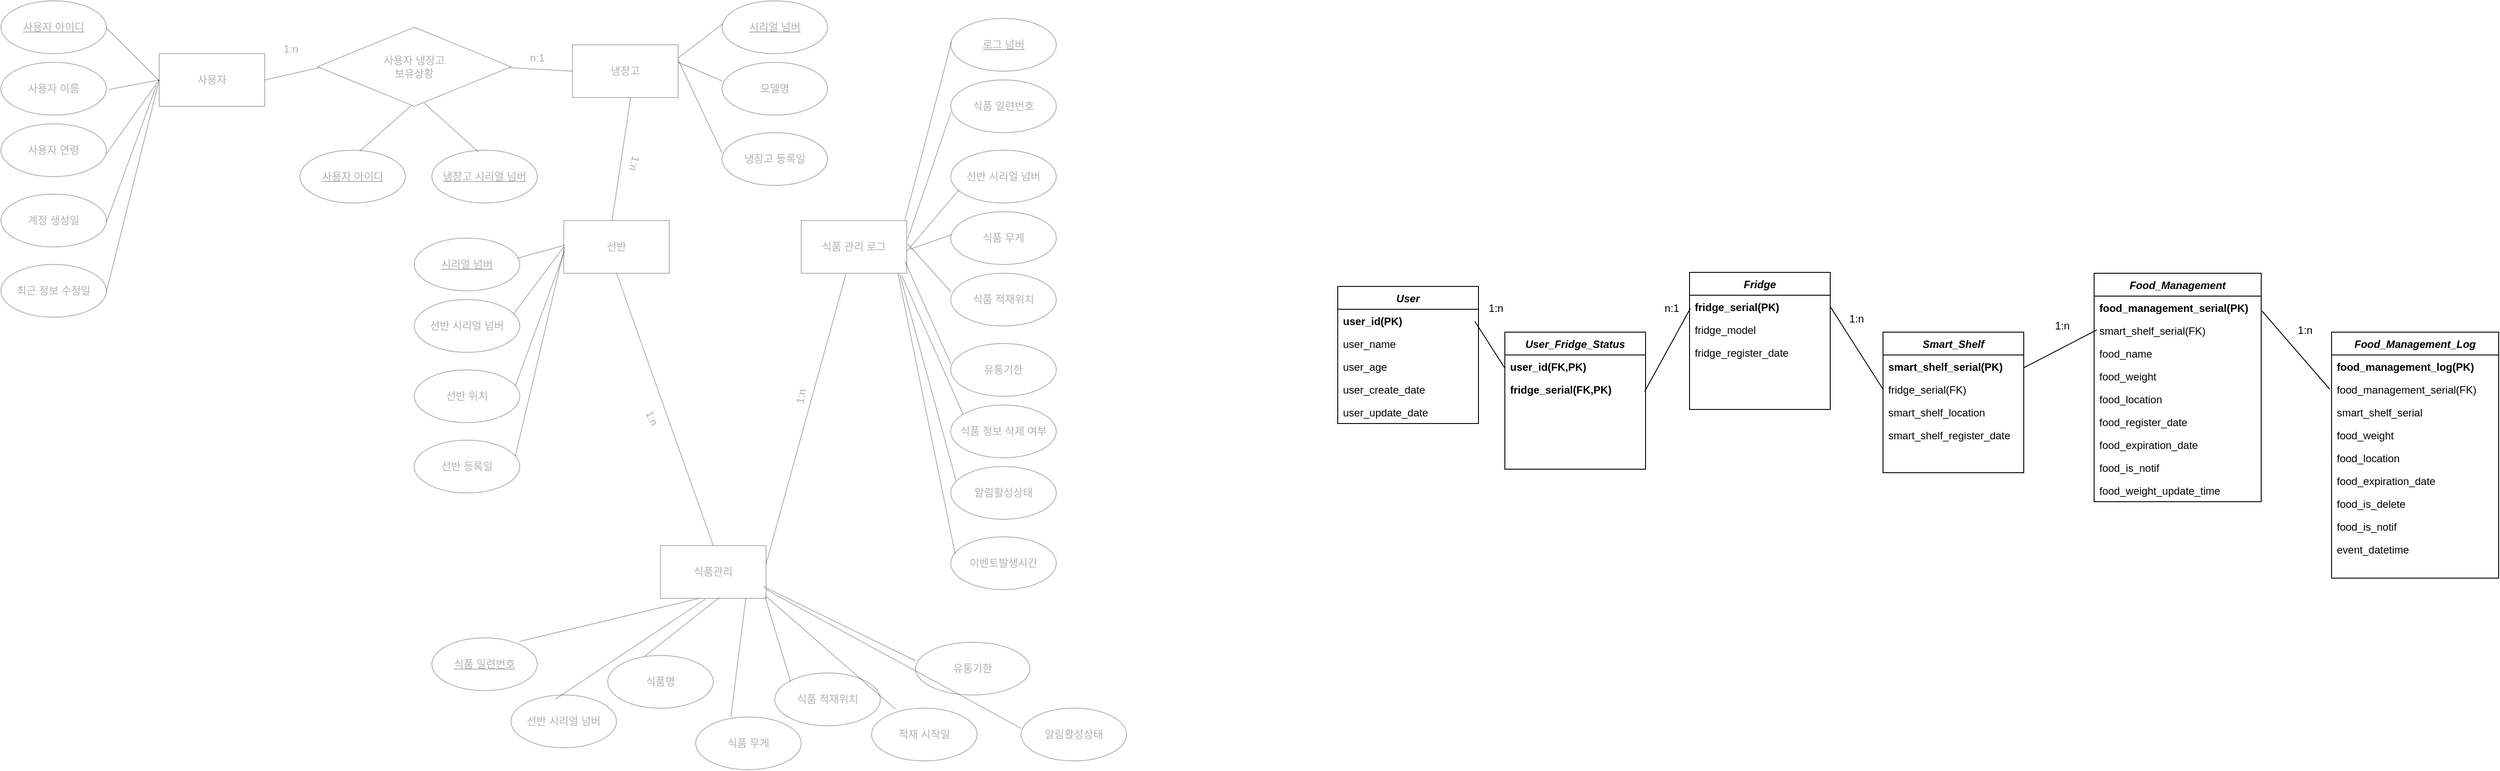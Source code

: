 <mxfile version="24.8.6">
  <diagram id="C5RBs43oDa-KdzZeNtuy" name="Page-1">
    <mxGraphModel dx="2736" dy="1013" grid="1" gridSize="10" guides="1" tooltips="1" connect="0" arrows="1" fold="1" page="1" pageScale="1" pageWidth="827" pageHeight="1169" math="0" shadow="0">
      <root>
        <mxCell id="WIyWlLk6GJQsqaUBKTNV-0" />
        <mxCell id="WIyWlLk6GJQsqaUBKTNV-1" parent="WIyWlLk6GJQsqaUBKTNV-0" />
        <mxCell id="zkfFHV4jXpPFQw0GAbJ--0" value="User" style="swimlane;fontStyle=3;align=center;verticalAlign=top;childLayout=stackLayout;horizontal=1;startSize=26;horizontalStack=0;resizeParent=1;resizeLast=0;collapsible=1;marginBottom=0;rounded=0;shadow=0;strokeWidth=1;" parent="WIyWlLk6GJQsqaUBKTNV-1" vertex="1">
          <mxGeometry x="800" y="335" width="160" height="156" as="geometry">
            <mxRectangle x="230" y="140" width="160" height="26" as="alternateBounds" />
          </mxGeometry>
        </mxCell>
        <mxCell id="zkfFHV4jXpPFQw0GAbJ--1" value="user_id(PK)" style="text;align=left;verticalAlign=top;spacingLeft=4;spacingRight=4;overflow=hidden;rotatable=0;points=[[0,0.5],[1,0.5]];portConstraint=eastwest;fontStyle=1" parent="zkfFHV4jXpPFQw0GAbJ--0" vertex="1">
          <mxGeometry y="26" width="160" height="26" as="geometry" />
        </mxCell>
        <mxCell id="zkfFHV4jXpPFQw0GAbJ--2" value="user_name" style="text;align=left;verticalAlign=top;spacingLeft=4;spacingRight=4;overflow=hidden;rotatable=0;points=[[0,0.5],[1,0.5]];portConstraint=eastwest;rounded=0;shadow=0;html=0;" parent="zkfFHV4jXpPFQw0GAbJ--0" vertex="1">
          <mxGeometry y="52" width="160" height="26" as="geometry" />
        </mxCell>
        <mxCell id="21kfLAnAe_7e0L7t2O5K-58" value="user_age" style="text;align=left;verticalAlign=top;spacingLeft=4;spacingRight=4;overflow=hidden;rotatable=0;points=[[0,0.5],[1,0.5]];portConstraint=eastwest;rounded=0;shadow=0;html=0;" parent="zkfFHV4jXpPFQw0GAbJ--0" vertex="1">
          <mxGeometry y="78" width="160" height="26" as="geometry" />
        </mxCell>
        <mxCell id="zkfFHV4jXpPFQw0GAbJ--3" value="user_create_date" style="text;align=left;verticalAlign=top;spacingLeft=4;spacingRight=4;overflow=hidden;rotatable=0;points=[[0,0.5],[1,0.5]];portConstraint=eastwest;rounded=0;shadow=0;html=0;" parent="zkfFHV4jXpPFQw0GAbJ--0" vertex="1">
          <mxGeometry y="104" width="160" height="26" as="geometry" />
        </mxCell>
        <mxCell id="zkfFHV4jXpPFQw0GAbJ--5" value="user_update_date" style="text;align=left;verticalAlign=top;spacingLeft=4;spacingRight=4;overflow=hidden;rotatable=0;points=[[0,0.5],[1,0.5]];portConstraint=eastwest;" parent="zkfFHV4jXpPFQw0GAbJ--0" vertex="1">
          <mxGeometry y="130" width="160" height="26" as="geometry" />
        </mxCell>
        <mxCell id="21kfLAnAe_7e0L7t2O5K-0" value="Fridge" style="swimlane;fontStyle=3;align=center;verticalAlign=top;childLayout=stackLayout;horizontal=1;startSize=26;horizontalStack=0;resizeParent=1;resizeLast=0;collapsible=1;marginBottom=0;rounded=0;shadow=0;strokeWidth=1;" parent="WIyWlLk6GJQsqaUBKTNV-1" vertex="1">
          <mxGeometry x="1200" y="319" width="160" height="156" as="geometry">
            <mxRectangle x="230" y="140" width="160" height="26" as="alternateBounds" />
          </mxGeometry>
        </mxCell>
        <mxCell id="21kfLAnAe_7e0L7t2O5K-1" value="fridge_serial(PK)" style="text;align=left;verticalAlign=top;spacingLeft=4;spacingRight=4;overflow=hidden;rotatable=0;points=[[0,0.5],[1,0.5]];portConstraint=eastwest;fontStyle=1" parent="21kfLAnAe_7e0L7t2O5K-0" vertex="1">
          <mxGeometry y="26" width="160" height="26" as="geometry" />
        </mxCell>
        <mxCell id="21kfLAnAe_7e0L7t2O5K-2" value="fridge_model" style="text;align=left;verticalAlign=top;spacingLeft=4;spacingRight=4;overflow=hidden;rotatable=0;points=[[0,0.5],[1,0.5]];portConstraint=eastwest;rounded=0;shadow=0;html=0;" parent="21kfLAnAe_7e0L7t2O5K-0" vertex="1">
          <mxGeometry y="52" width="160" height="26" as="geometry" />
        </mxCell>
        <mxCell id="21kfLAnAe_7e0L7t2O5K-3" value="fridge_register_date" style="text;align=left;verticalAlign=top;spacingLeft=4;spacingRight=4;overflow=hidden;rotatable=0;points=[[0,0.5],[1,0.5]];portConstraint=eastwest;rounded=0;shadow=0;html=0;" parent="21kfLAnAe_7e0L7t2O5K-0" vertex="1">
          <mxGeometry y="78" width="160" height="26" as="geometry" />
        </mxCell>
        <mxCell id="21kfLAnAe_7e0L7t2O5K-6" value="" style="endArrow=none;html=1;rounded=0;exitX=1;exitY=0.5;exitDx=0;exitDy=0;entryX=0;entryY=0.5;entryDx=0;entryDy=0;strokeColor=none;startArrow=ERmany;startFill=0;" parent="WIyWlLk6GJQsqaUBKTNV-1" source="zkfFHV4jXpPFQw0GAbJ--1" edge="1">
          <mxGeometry width="50" height="50" relative="1" as="geometry">
            <mxPoint x="930" y="625" as="sourcePoint" />
            <mxPoint x="1184" y="426" as="targetPoint" />
            <Array as="points">
              <mxPoint x="1130" y="465" />
              <mxPoint x="1130" y="445" />
            </Array>
          </mxGeometry>
        </mxCell>
        <mxCell id="21kfLAnAe_7e0L7t2O5K-7" value="Smart_Shelf" style="swimlane;fontStyle=3;align=center;verticalAlign=top;childLayout=stackLayout;horizontal=1;startSize=26;horizontalStack=0;resizeParent=1;resizeLast=0;collapsible=1;marginBottom=0;rounded=0;shadow=0;strokeWidth=1;" parent="WIyWlLk6GJQsqaUBKTNV-1" vertex="1">
          <mxGeometry x="1420" y="387" width="160" height="160" as="geometry">
            <mxRectangle x="230" y="140" width="160" height="26" as="alternateBounds" />
          </mxGeometry>
        </mxCell>
        <mxCell id="21kfLAnAe_7e0L7t2O5K-8" value="smart_shelf_serial(PK)" style="text;align=left;verticalAlign=top;spacingLeft=4;spacingRight=4;overflow=hidden;rotatable=0;points=[[0,0.5],[1,0.5]];portConstraint=eastwest;fontStyle=1" parent="21kfLAnAe_7e0L7t2O5K-7" vertex="1">
          <mxGeometry y="26" width="160" height="26" as="geometry" />
        </mxCell>
        <mxCell id="21kfLAnAe_7e0L7t2O5K-10" value="fridge_serial(FK)" style="text;align=left;verticalAlign=top;spacingLeft=4;spacingRight=4;overflow=hidden;rotatable=0;points=[[0,0.5],[1,0.5]];portConstraint=eastwest;" parent="21kfLAnAe_7e0L7t2O5K-7" vertex="1">
          <mxGeometry y="52" width="160" height="26" as="geometry" />
        </mxCell>
        <mxCell id="21kfLAnAe_7e0L7t2O5K-13" value="smart_shelf_location" style="text;align=left;verticalAlign=top;spacingLeft=4;spacingRight=4;overflow=hidden;rotatable=0;points=[[0,0.5],[1,0.5]];portConstraint=eastwest;rounded=0;shadow=0;html=0;" parent="21kfLAnAe_7e0L7t2O5K-7" vertex="1">
          <mxGeometry y="78" width="160" height="26" as="geometry" />
        </mxCell>
        <mxCell id="mZe7ml31kJ0CGUV6WUuX-7" value="smart_shelf_register_date" style="text;align=left;verticalAlign=top;spacingLeft=4;spacingRight=4;overflow=hidden;rotatable=0;points=[[0,0.5],[1,0.5]];portConstraint=eastwest;rounded=0;shadow=0;html=0;" parent="21kfLAnAe_7e0L7t2O5K-7" vertex="1">
          <mxGeometry y="104" width="160" height="26" as="geometry" />
        </mxCell>
        <mxCell id="21kfLAnAe_7e0L7t2O5K-14" value="Food_Management" style="swimlane;fontStyle=3;align=center;verticalAlign=top;childLayout=stackLayout;horizontal=1;startSize=26;horizontalStack=0;resizeParent=1;resizeLast=0;collapsible=1;marginBottom=0;rounded=0;shadow=0;strokeWidth=1;" parent="WIyWlLk6GJQsqaUBKTNV-1" vertex="1">
          <mxGeometry x="1660" y="320" width="190" height="260" as="geometry">
            <mxRectangle x="230" y="140" width="160" height="26" as="alternateBounds" />
          </mxGeometry>
        </mxCell>
        <mxCell id="mZe7ml31kJ0CGUV6WUuX-8" value="food_management_serial(PK)" style="text;align=left;verticalAlign=top;spacingLeft=4;spacingRight=4;overflow=hidden;rotatable=0;points=[[0,0.5],[1,0.5]];portConstraint=eastwest;fontStyle=1" parent="21kfLAnAe_7e0L7t2O5K-14" vertex="1">
          <mxGeometry y="26" width="190" height="26" as="geometry" />
        </mxCell>
        <mxCell id="mZe7ml31kJ0CGUV6WUuX-9" value="smart_shelf_serial(FK)" style="text;align=left;verticalAlign=top;spacingLeft=4;spacingRight=4;overflow=hidden;rotatable=0;points=[[0,0.5],[1,0.5]];portConstraint=eastwest;fontStyle=0" parent="21kfLAnAe_7e0L7t2O5K-14" vertex="1">
          <mxGeometry y="52" width="190" height="26" as="geometry" />
        </mxCell>
        <mxCell id="mZe7ml31kJ0CGUV6WUuX-10" value="food_name" style="text;align=left;verticalAlign=top;spacingLeft=4;spacingRight=4;overflow=hidden;rotatable=0;points=[[0,0.5],[1,0.5]];portConstraint=eastwest;rounded=0;shadow=0;html=0;" parent="21kfLAnAe_7e0L7t2O5K-14" vertex="1">
          <mxGeometry y="78" width="190" height="26" as="geometry" />
        </mxCell>
        <mxCell id="21kfLAnAe_7e0L7t2O5K-17" value="food_weight" style="text;align=left;verticalAlign=top;spacingLeft=4;spacingRight=4;overflow=hidden;rotatable=0;points=[[0,0.5],[1,0.5]];portConstraint=eastwest;rounded=0;shadow=0;html=0;" parent="21kfLAnAe_7e0L7t2O5K-14" vertex="1">
          <mxGeometry y="104" width="190" height="26" as="geometry" />
        </mxCell>
        <mxCell id="mZe7ml31kJ0CGUV6WUuX-11" value="food_location" style="text;align=left;verticalAlign=top;spacingLeft=4;spacingRight=4;overflow=hidden;rotatable=0;points=[[0,0.5],[1,0.5]];portConstraint=eastwest;rounded=0;shadow=0;html=0;" parent="21kfLAnAe_7e0L7t2O5K-14" vertex="1">
          <mxGeometry y="130" width="190" height="26" as="geometry" />
        </mxCell>
        <mxCell id="21kfLAnAe_7e0L7t2O5K-19" value="food_register_date" style="text;align=left;verticalAlign=top;spacingLeft=4;spacingRight=4;overflow=hidden;rotatable=0;points=[[0,0.5],[1,0.5]];portConstraint=eastwest;rounded=0;shadow=0;html=0;" parent="21kfLAnAe_7e0L7t2O5K-14" vertex="1">
          <mxGeometry y="156" width="190" height="26" as="geometry" />
        </mxCell>
        <mxCell id="21kfLAnAe_7e0L7t2O5K-22" value="food_expiration_date" style="text;align=left;verticalAlign=top;spacingLeft=4;spacingRight=4;overflow=hidden;rotatable=0;points=[[0,0.5],[1,0.5]];portConstraint=eastwest;" parent="21kfLAnAe_7e0L7t2O5K-14" vertex="1">
          <mxGeometry y="182" width="190" height="26" as="geometry" />
        </mxCell>
        <mxCell id="21kfLAnAe_7e0L7t2O5K-20" value="food_is_notif" style="text;align=left;verticalAlign=top;spacingLeft=4;spacingRight=4;overflow=hidden;rotatable=0;points=[[0,0.5],[1,0.5]];portConstraint=eastwest;" parent="21kfLAnAe_7e0L7t2O5K-14" vertex="1">
          <mxGeometry y="208" width="190" height="26" as="geometry" />
        </mxCell>
        <mxCell id="42KW8ki4OaKf8qJHRPME-0" value="food_weight_update_time" style="text;align=left;verticalAlign=top;spacingLeft=4;spacingRight=4;overflow=hidden;rotatable=0;points=[[0,0.5],[1,0.5]];portConstraint=eastwest;" vertex="1" parent="21kfLAnAe_7e0L7t2O5K-14">
          <mxGeometry y="234" width="190" height="26" as="geometry" />
        </mxCell>
        <mxCell id="21kfLAnAe_7e0L7t2O5K-34" value="" style="endArrow=none;html=1;rounded=0;exitX=-0.011;exitY=0.5;exitDx=0;exitDy=0;entryX=1.005;entryY=0.654;entryDx=0;entryDy=0;entryPerimeter=0;exitPerimeter=0;" parent="WIyWlLk6GJQsqaUBKTNV-1" source="mZe7ml31kJ0CGUV6WUuX-12" target="mZe7ml31kJ0CGUV6WUuX-8" edge="1">
          <mxGeometry width="50" height="50" relative="1" as="geometry">
            <mxPoint x="1772.92" y="426" as="sourcePoint" />
            <mxPoint x="1290" y="676" as="targetPoint" />
          </mxGeometry>
        </mxCell>
        <mxCell id="21kfLAnAe_7e0L7t2O5K-35" value="" style="endArrow=none;html=1;rounded=0;exitX=0.016;exitY=0.481;exitDx=0;exitDy=0;entryX=1;entryY=0.558;entryDx=0;entryDy=0;entryPerimeter=0;exitPerimeter=0;" parent="WIyWlLk6GJQsqaUBKTNV-1" source="mZe7ml31kJ0CGUV6WUuX-9" target="21kfLAnAe_7e0L7t2O5K-8" edge="1">
          <mxGeometry width="50" height="50" relative="1" as="geometry">
            <mxPoint x="850" y="725" as="sourcePoint" />
            <mxPoint x="1170" y="704" as="targetPoint" />
          </mxGeometry>
        </mxCell>
        <mxCell id="21kfLAnAe_7e0L7t2O5K-38" value="" style="endArrow=none;html=1;rounded=0;exitX=1;exitY=0.5;exitDx=0;exitDy=0;entryX=0;entryY=0.5;entryDx=0;entryDy=0;" parent="WIyWlLk6GJQsqaUBKTNV-1" source="21kfLAnAe_7e0L7t2O5K-1" target="21kfLAnAe_7e0L7t2O5K-10" edge="1">
          <mxGeometry width="50" height="50" relative="1" as="geometry">
            <mxPoint x="1070" y="725" as="sourcePoint" />
            <mxPoint x="1120" y="675" as="targetPoint" />
          </mxGeometry>
        </mxCell>
        <mxCell id="21kfLAnAe_7e0L7t2O5K-66" value="사용자" style="rounded=0;whiteSpace=wrap;html=1;opacity=30;textOpacity=30;" parent="WIyWlLk6GJQsqaUBKTNV-1" vertex="1">
          <mxGeometry x="-540" y="70" width="120" height="60" as="geometry" />
        </mxCell>
        <mxCell id="21kfLAnAe_7e0L7t2O5K-67" value="식품 관리 로그" style="rounded=0;whiteSpace=wrap;html=1;opacity=30;textOpacity=30;" parent="WIyWlLk6GJQsqaUBKTNV-1" vertex="1">
          <mxGeometry x="190" y="260" width="120" height="60" as="geometry" />
        </mxCell>
        <mxCell id="21kfLAnAe_7e0L7t2O5K-68" value="냉장고" style="rounded=0;whiteSpace=wrap;html=1;opacity=30;textOpacity=30;" parent="WIyWlLk6GJQsqaUBKTNV-1" vertex="1">
          <mxGeometry x="-70" y="60" width="120" height="60" as="geometry" />
        </mxCell>
        <mxCell id="21kfLAnAe_7e0L7t2O5K-69" value="식품관리" style="rounded=0;whiteSpace=wrap;html=1;opacity=30;textOpacity=30;" parent="WIyWlLk6GJQsqaUBKTNV-1" vertex="1">
          <mxGeometry x="30" y="630" width="120" height="60" as="geometry" />
        </mxCell>
        <mxCell id="21kfLAnAe_7e0L7t2O5K-71" value="선반" style="rounded=0;whiteSpace=wrap;html=1;opacity=30;textOpacity=30;" parent="WIyWlLk6GJQsqaUBKTNV-1" vertex="1">
          <mxGeometry x="-80" y="260" width="120" height="60" as="geometry" />
        </mxCell>
        <mxCell id="21kfLAnAe_7e0L7t2O5K-75" value="" style="endArrow=none;html=1;rounded=0;exitX=1;exitY=0.5;exitDx=0;exitDy=0;entryX=0.009;entryY=0.511;entryDx=0;entryDy=0;entryPerimeter=0;opacity=30;textOpacity=30;" parent="WIyWlLk6GJQsqaUBKTNV-1" source="21kfLAnAe_7e0L7t2O5K-66" target="mZe7ml31kJ0CGUV6WUuX-23" edge="1">
          <mxGeometry width="50" height="50" relative="1" as="geometry">
            <mxPoint x="390" y="320" as="sourcePoint" />
            <mxPoint x="440" y="270" as="targetPoint" />
          </mxGeometry>
        </mxCell>
        <mxCell id="21kfLAnAe_7e0L7t2O5K-77" value="" style="endArrow=none;html=1;rounded=0;exitX=0.425;exitY=1;exitDx=0;exitDy=0;entryX=1;entryY=0.35;entryDx=0;entryDy=0;entryPerimeter=0;exitPerimeter=0;opacity=30;textOpacity=30;" parent="WIyWlLk6GJQsqaUBKTNV-1" source="21kfLAnAe_7e0L7t2O5K-67" target="21kfLAnAe_7e0L7t2O5K-69" edge="1">
          <mxGeometry width="50" height="50" relative="1" as="geometry">
            <mxPoint x="84" y="510" as="sourcePoint" />
            <mxPoint x="244" y="500" as="targetPoint" />
          </mxGeometry>
        </mxCell>
        <mxCell id="21kfLAnAe_7e0L7t2O5K-78" value="" style="endArrow=none;html=1;rounded=0;exitX=0.008;exitY=0.433;exitDx=0;exitDy=0;entryX=1;entryY=0.25;entryDx=0;entryDy=0;exitPerimeter=0;opacity=30;textOpacity=30;" parent="WIyWlLk6GJQsqaUBKTNV-1" source="mZe7ml31kJ0CGUV6WUuX-35" target="21kfLAnAe_7e0L7t2O5K-68" edge="1">
          <mxGeometry width="50" height="50" relative="1" as="geometry">
            <mxPoint x="20" y="330" as="sourcePoint" />
            <mxPoint x="-30" y="330" as="targetPoint" />
          </mxGeometry>
        </mxCell>
        <mxCell id="21kfLAnAe_7e0L7t2O5K-79" value="" style="endArrow=none;html=1;rounded=0;exitX=0.991;exitY=0.511;exitDx=0;exitDy=0;entryX=0;entryY=0.5;entryDx=0;entryDy=0;entryPerimeter=0;exitPerimeter=0;opacity=30;textOpacity=30;" parent="WIyWlLk6GJQsqaUBKTNV-1" source="mZe7ml31kJ0CGUV6WUuX-23" target="21kfLAnAe_7e0L7t2O5K-68" edge="1">
          <mxGeometry width="50" height="50" relative="1" as="geometry">
            <mxPoint x="160" y="110" as="sourcePoint" />
            <mxPoint x="-20" y="340" as="targetPoint" />
          </mxGeometry>
        </mxCell>
        <mxCell id="21kfLAnAe_7e0L7t2O5K-80" value="" style="endArrow=none;html=1;rounded=0;exitX=0.5;exitY=0;exitDx=0;exitDy=0;entryX=0.5;entryY=1;entryDx=0;entryDy=0;opacity=30;textOpacity=30;" parent="WIyWlLk6GJQsqaUBKTNV-1" source="21kfLAnAe_7e0L7t2O5K-69" target="21kfLAnAe_7e0L7t2O5K-71" edge="1">
          <mxGeometry width="50" height="50" relative="1" as="geometry">
            <mxPoint x="40" y="350" as="sourcePoint" />
            <mxPoint x="-10" y="350" as="targetPoint" />
          </mxGeometry>
        </mxCell>
        <mxCell id="21kfLAnAe_7e0L7t2O5K-82" value="1:n" style="text;html=1;align=center;verticalAlign=middle;whiteSpace=wrap;rounded=0;" parent="WIyWlLk6GJQsqaUBKTNV-1" vertex="1">
          <mxGeometry x="1360" y="357" width="60" height="30" as="geometry" />
        </mxCell>
        <mxCell id="21kfLAnAe_7e0L7t2O5K-84" value="1:n" style="text;html=1;align=center;verticalAlign=middle;whiteSpace=wrap;rounded=0;" parent="WIyWlLk6GJQsqaUBKTNV-1" vertex="1">
          <mxGeometry x="1594" y="365" width="60" height="30" as="geometry" />
        </mxCell>
        <mxCell id="21kfLAnAe_7e0L7t2O5K-86" value="1:n" style="text;html=1;align=center;verticalAlign=middle;whiteSpace=wrap;rounded=0;" parent="WIyWlLk6GJQsqaUBKTNV-1" vertex="1">
          <mxGeometry x="1870" y="370" width="60" height="30" as="geometry" />
        </mxCell>
        <mxCell id="21kfLAnAe_7e0L7t2O5K-95" value="Food_Management_Log" style="swimlane;fontStyle=3;align=center;verticalAlign=top;childLayout=stackLayout;horizontal=1;startSize=26;horizontalStack=0;resizeParent=1;resizeLast=0;collapsible=1;marginBottom=0;rounded=0;shadow=0;strokeWidth=1;" parent="WIyWlLk6GJQsqaUBKTNV-1" vertex="1">
          <mxGeometry x="1930" y="387" width="190" height="280" as="geometry">
            <mxRectangle x="230" y="140" width="160" height="26" as="alternateBounds" />
          </mxGeometry>
        </mxCell>
        <mxCell id="21kfLAnAe_7e0L7t2O5K-105" value="food_management_log(PK)" style="text;align=left;verticalAlign=top;spacingLeft=4;spacingRight=4;overflow=hidden;rotatable=0;points=[[0,0.5],[1,0.5]];portConstraint=eastwest;fontStyle=1" parent="21kfLAnAe_7e0L7t2O5K-95" vertex="1">
          <mxGeometry y="26" width="190" height="26" as="geometry" />
        </mxCell>
        <mxCell id="mZe7ml31kJ0CGUV6WUuX-12" value="food_management_serial(FK)" style="text;align=left;verticalAlign=top;spacingLeft=4;spacingRight=4;overflow=hidden;rotatable=0;points=[[0,0.5],[1,0.5]];portConstraint=eastwest;fontStyle=0" parent="21kfLAnAe_7e0L7t2O5K-95" vertex="1">
          <mxGeometry y="52" width="190" height="26" as="geometry" />
        </mxCell>
        <mxCell id="21kfLAnAe_7e0L7t2O5K-97" value="smart_shelf_serial" style="text;align=left;verticalAlign=top;spacingLeft=4;spacingRight=4;overflow=hidden;rotatable=0;points=[[0,0.5],[1,0.5]];portConstraint=eastwest;" parent="21kfLAnAe_7e0L7t2O5K-95" vertex="1">
          <mxGeometry y="78" width="190" height="26" as="geometry" />
        </mxCell>
        <mxCell id="mZe7ml31kJ0CGUV6WUuX-14" value="food_weight" style="text;align=left;verticalAlign=top;spacingLeft=4;spacingRight=4;overflow=hidden;rotatable=0;points=[[0,0.5],[1,0.5]];portConstraint=eastwest;rounded=0;shadow=0;html=0;" parent="21kfLAnAe_7e0L7t2O5K-95" vertex="1">
          <mxGeometry y="104" width="190" height="26" as="geometry" />
        </mxCell>
        <mxCell id="mZe7ml31kJ0CGUV6WUuX-15" value="food_location" style="text;align=left;verticalAlign=top;spacingLeft=4;spacingRight=4;overflow=hidden;rotatable=0;points=[[0,0.5],[1,0.5]];portConstraint=eastwest;rounded=0;shadow=0;html=0;" parent="21kfLAnAe_7e0L7t2O5K-95" vertex="1">
          <mxGeometry y="130" width="190" height="26" as="geometry" />
        </mxCell>
        <mxCell id="mZe7ml31kJ0CGUV6WUuX-20" value="food_expiration_date" style="text;align=left;verticalAlign=top;spacingLeft=4;spacingRight=4;overflow=hidden;rotatable=0;points=[[0,0.5],[1,0.5]];portConstraint=eastwest;" parent="21kfLAnAe_7e0L7t2O5K-95" vertex="1">
          <mxGeometry y="156" width="190" height="26" as="geometry" />
        </mxCell>
        <mxCell id="mZe7ml31kJ0CGUV6WUuX-19" value="food_is_delete" style="text;align=left;verticalAlign=top;spacingLeft=4;spacingRight=4;overflow=hidden;rotatable=0;points=[[0,0.5],[1,0.5]];portConstraint=eastwest;rounded=0;shadow=0;html=0;" parent="21kfLAnAe_7e0L7t2O5K-95" vertex="1">
          <mxGeometry y="182" width="190" height="26" as="geometry" />
        </mxCell>
        <mxCell id="mZe7ml31kJ0CGUV6WUuX-18" value="food_is_notif" style="text;align=left;verticalAlign=top;spacingLeft=4;spacingRight=4;overflow=hidden;rotatable=0;points=[[0,0.5],[1,0.5]];portConstraint=eastwest;" parent="21kfLAnAe_7e0L7t2O5K-95" vertex="1">
          <mxGeometry y="208" width="190" height="26" as="geometry" />
        </mxCell>
        <mxCell id="21kfLAnAe_7e0L7t2O5K-102" value="event_datetime" style="text;align=left;verticalAlign=top;spacingLeft=4;spacingRight=4;overflow=hidden;rotatable=0;points=[[0,0.5],[1,0.5]];portConstraint=eastwest;" parent="21kfLAnAe_7e0L7t2O5K-95" vertex="1">
          <mxGeometry y="234" width="190" height="26" as="geometry" />
        </mxCell>
        <mxCell id="mZe7ml31kJ0CGUV6WUuX-0" value="User_Fridge_Status" style="swimlane;fontStyle=3;align=center;verticalAlign=top;childLayout=stackLayout;horizontal=1;startSize=26;horizontalStack=0;resizeParent=1;resizeLast=0;collapsible=1;marginBottom=0;rounded=0;shadow=0;strokeWidth=1;" parent="WIyWlLk6GJQsqaUBKTNV-1" vertex="1">
          <mxGeometry x="990" y="387" width="160" height="156" as="geometry">
            <mxRectangle x="230" y="140" width="160" height="26" as="alternateBounds" />
          </mxGeometry>
        </mxCell>
        <mxCell id="mZe7ml31kJ0CGUV6WUuX-1" value="user_id(FK,PK)" style="text;align=left;verticalAlign=top;spacingLeft=4;spacingRight=4;overflow=hidden;rotatable=0;points=[[0,0.5],[1,0.5]];portConstraint=eastwest;fontStyle=1" parent="mZe7ml31kJ0CGUV6WUuX-0" vertex="1">
          <mxGeometry y="26" width="160" height="26" as="geometry" />
        </mxCell>
        <mxCell id="mZe7ml31kJ0CGUV6WUuX-2" value="fridge_serial(FK,PK)" style="text;align=left;verticalAlign=top;spacingLeft=4;spacingRight=4;overflow=hidden;rotatable=0;points=[[0,0.5],[1,0.5]];portConstraint=eastwest;rounded=0;shadow=0;html=0;fontStyle=1" parent="mZe7ml31kJ0CGUV6WUuX-0" vertex="1">
          <mxGeometry y="52" width="160" height="26" as="geometry" />
        </mxCell>
        <mxCell id="mZe7ml31kJ0CGUV6WUuX-4" value="" style="endArrow=none;html=1;rounded=0;exitX=0.975;exitY=0.538;exitDx=0;exitDy=0;entryX=0;entryY=0.577;entryDx=0;entryDy=0;entryPerimeter=0;exitPerimeter=0;" parent="WIyWlLk6GJQsqaUBKTNV-1" source="zkfFHV4jXpPFQw0GAbJ--1" target="mZe7ml31kJ0CGUV6WUuX-1" edge="1">
          <mxGeometry width="50" height="50" relative="1" as="geometry">
            <mxPoint x="1180" y="415.48" as="sourcePoint" />
            <mxPoint x="1221" y="386" as="targetPoint" />
          </mxGeometry>
        </mxCell>
        <mxCell id="mZe7ml31kJ0CGUV6WUuX-5" value="1:n" style="text;html=1;align=center;verticalAlign=middle;whiteSpace=wrap;rounded=0;" parent="WIyWlLk6GJQsqaUBKTNV-1" vertex="1">
          <mxGeometry x="950" y="345" width="60" height="30" as="geometry" />
        </mxCell>
        <mxCell id="mZe7ml31kJ0CGUV6WUuX-6" value="n:1" style="text;html=1;align=center;verticalAlign=middle;whiteSpace=wrap;rounded=0;" parent="WIyWlLk6GJQsqaUBKTNV-1" vertex="1">
          <mxGeometry x="1150" y="345" width="60" height="30" as="geometry" />
        </mxCell>
        <mxCell id="mZe7ml31kJ0CGUV6WUuX-23" value="사용자 냉장고&lt;div&gt;보유상황&lt;/div&gt;" style="rhombus;whiteSpace=wrap;html=1;opacity=30;textOpacity=30;" parent="WIyWlLk6GJQsqaUBKTNV-1" vertex="1">
          <mxGeometry x="-360" y="40" width="220" height="90" as="geometry" />
        </mxCell>
        <mxCell id="mZe7ml31kJ0CGUV6WUuX-24" value="&lt;u&gt;사용자 아이디&lt;/u&gt;" style="ellipse;whiteSpace=wrap;html=1;opacity=30;textOpacity=30;" parent="WIyWlLk6GJQsqaUBKTNV-1" vertex="1">
          <mxGeometry x="-720" y="10" width="120" height="60" as="geometry" />
        </mxCell>
        <mxCell id="mZe7ml31kJ0CGUV6WUuX-25" value="사용자 이름" style="ellipse;whiteSpace=wrap;html=1;opacity=30;textOpacity=30;" parent="WIyWlLk6GJQsqaUBKTNV-1" vertex="1">
          <mxGeometry x="-720" y="80" width="120" height="60" as="geometry" />
        </mxCell>
        <mxCell id="mZe7ml31kJ0CGUV6WUuX-26" value="사용자 연령" style="ellipse;whiteSpace=wrap;html=1;opacity=30;textOpacity=30;" parent="WIyWlLk6GJQsqaUBKTNV-1" vertex="1">
          <mxGeometry x="-720" y="150" width="120" height="60" as="geometry" />
        </mxCell>
        <mxCell id="mZe7ml31kJ0CGUV6WUuX-27" value="최근 정보 수정일" style="ellipse;whiteSpace=wrap;html=1;opacity=30;textOpacity=30;" parent="WIyWlLk6GJQsqaUBKTNV-1" vertex="1">
          <mxGeometry x="-720" y="310" width="120" height="60" as="geometry" />
        </mxCell>
        <mxCell id="mZe7ml31kJ0CGUV6WUuX-28" value="계정 생성일" style="ellipse;whiteSpace=wrap;html=1;opacity=30;textOpacity=30;" parent="WIyWlLk6GJQsqaUBKTNV-1" vertex="1">
          <mxGeometry x="-720" y="230" width="120" height="60" as="geometry" />
        </mxCell>
        <mxCell id="mZe7ml31kJ0CGUV6WUuX-29" value="" style="endArrow=none;html=1;rounded=0;exitX=1;exitY=0.517;exitDx=0;exitDy=0;exitPerimeter=0;opacity=30;textOpacity=30;" parent="WIyWlLk6GJQsqaUBKTNV-1" source="mZe7ml31kJ0CGUV6WUuX-24" edge="1">
          <mxGeometry width="50" height="50" relative="1" as="geometry">
            <mxPoint x="-50" y="360" as="sourcePoint" />
            <mxPoint x="-540" y="101" as="targetPoint" />
          </mxGeometry>
        </mxCell>
        <mxCell id="mZe7ml31kJ0CGUV6WUuX-30" value="&lt;u&gt;사용자 아이디&lt;/u&gt;" style="ellipse;whiteSpace=wrap;html=1;opacity=30;textOpacity=30;" parent="WIyWlLk6GJQsqaUBKTNV-1" vertex="1">
          <mxGeometry x="-380" y="180" width="120" height="60" as="geometry" />
        </mxCell>
        <mxCell id="mZe7ml31kJ0CGUV6WUuX-31" value="" style="endArrow=none;html=1;rounded=0;exitX=1.017;exitY=0.517;exitDx=0;exitDy=0;exitPerimeter=0;opacity=30;textOpacity=30;" parent="WIyWlLk6GJQsqaUBKTNV-1" source="mZe7ml31kJ0CGUV6WUuX-25" edge="1">
          <mxGeometry width="50" height="50" relative="1" as="geometry">
            <mxPoint x="-590" y="51" as="sourcePoint" />
            <mxPoint x="-540" y="100" as="targetPoint" />
          </mxGeometry>
        </mxCell>
        <mxCell id="mZe7ml31kJ0CGUV6WUuX-32" value="" style="endArrow=none;html=1;rounded=0;exitX=1;exitY=0.567;exitDx=0;exitDy=0;exitPerimeter=0;opacity=30;textOpacity=30;" parent="WIyWlLk6GJQsqaUBKTNV-1" source="mZe7ml31kJ0CGUV6WUuX-26" edge="1">
          <mxGeometry width="50" height="50" relative="1" as="geometry">
            <mxPoint x="-580" y="61" as="sourcePoint" />
            <mxPoint x="-540" y="100" as="targetPoint" />
          </mxGeometry>
        </mxCell>
        <mxCell id="mZe7ml31kJ0CGUV6WUuX-33" value="" style="endArrow=none;html=1;rounded=0;exitX=1;exitY=0.533;exitDx=0;exitDy=0;exitPerimeter=0;entryX=-0.025;entryY=0.6;entryDx=0;entryDy=0;entryPerimeter=0;opacity=30;textOpacity=30;" parent="WIyWlLk6GJQsqaUBKTNV-1" source="mZe7ml31kJ0CGUV6WUuX-28" target="21kfLAnAe_7e0L7t2O5K-66" edge="1">
          <mxGeometry width="50" height="50" relative="1" as="geometry">
            <mxPoint x="-570" y="71" as="sourcePoint" />
            <mxPoint x="-510" y="131" as="targetPoint" />
          </mxGeometry>
        </mxCell>
        <mxCell id="mZe7ml31kJ0CGUV6WUuX-34" value="" style="endArrow=none;html=1;rounded=0;exitX=1;exitY=0.517;exitDx=0;exitDy=0;exitPerimeter=0;opacity=30;textOpacity=30;" parent="WIyWlLk6GJQsqaUBKTNV-1" source="mZe7ml31kJ0CGUV6WUuX-27" edge="1">
          <mxGeometry width="50" height="50" relative="1" as="geometry">
            <mxPoint x="-560" y="81" as="sourcePoint" />
            <mxPoint x="-540" y="100" as="targetPoint" />
          </mxGeometry>
        </mxCell>
        <mxCell id="mZe7ml31kJ0CGUV6WUuX-35" value="&lt;u&gt;시리얼 넘버&lt;/u&gt;" style="ellipse;whiteSpace=wrap;html=1;opacity=30;textOpacity=30;" parent="WIyWlLk6GJQsqaUBKTNV-1" vertex="1">
          <mxGeometry x="100" y="10" width="120" height="60" as="geometry" />
        </mxCell>
        <mxCell id="mZe7ml31kJ0CGUV6WUuX-36" value="냉장고 등록일" style="ellipse;whiteSpace=wrap;html=1;opacity=30;textOpacity=30;" parent="WIyWlLk6GJQsqaUBKTNV-1" vertex="1">
          <mxGeometry x="100" y="160" width="120" height="60" as="geometry" />
        </mxCell>
        <mxCell id="mZe7ml31kJ0CGUV6WUuX-37" value="모델명" style="ellipse;whiteSpace=wrap;html=1;opacity=30;textOpacity=30;" parent="WIyWlLk6GJQsqaUBKTNV-1" vertex="1">
          <mxGeometry x="100" y="80" width="120" height="60" as="geometry" />
        </mxCell>
        <mxCell id="mZe7ml31kJ0CGUV6WUuX-38" value="&lt;u&gt;냉장고 시리얼 넘버&lt;/u&gt;" style="ellipse;whiteSpace=wrap;html=1;opacity=30;textOpacity=30;" parent="WIyWlLk6GJQsqaUBKTNV-1" vertex="1">
          <mxGeometry x="-230" y="180" width="120" height="60" as="geometry" />
        </mxCell>
        <mxCell id="mZe7ml31kJ0CGUV6WUuX-39" value="" style="endArrow=none;html=1;rounded=0;exitX=0.567;exitY=0.017;exitDx=0;exitDy=0;exitPerimeter=0;entryX=0.486;entryY=0.989;entryDx=0;entryDy=0;entryPerimeter=0;opacity=30;textOpacity=30;" parent="WIyWlLk6GJQsqaUBKTNV-1" source="mZe7ml31kJ0CGUV6WUuX-30" target="mZe7ml31kJ0CGUV6WUuX-23" edge="1">
          <mxGeometry width="50" height="50" relative="1" as="geometry">
            <mxPoint x="-590" y="351" as="sourcePoint" />
            <mxPoint x="-530" y="110" as="targetPoint" />
          </mxGeometry>
        </mxCell>
        <mxCell id="mZe7ml31kJ0CGUV6WUuX-40" value="" style="endArrow=none;html=1;rounded=0;exitX=0.442;exitY=0.033;exitDx=0;exitDy=0;exitPerimeter=0;entryX=0.55;entryY=0.956;entryDx=0;entryDy=0;entryPerimeter=0;opacity=30;textOpacity=30;" parent="WIyWlLk6GJQsqaUBKTNV-1" source="mZe7ml31kJ0CGUV6WUuX-38" target="mZe7ml31kJ0CGUV6WUuX-23" edge="1">
          <mxGeometry width="50" height="50" relative="1" as="geometry">
            <mxPoint x="-580" y="361" as="sourcePoint" />
            <mxPoint x="-520" y="120" as="targetPoint" />
          </mxGeometry>
        </mxCell>
        <mxCell id="mZe7ml31kJ0CGUV6WUuX-42" value="" style="endArrow=none;html=1;rounded=0;exitX=0;exitY=0.383;exitDx=0;exitDy=0;entryX=1;entryY=0.283;entryDx=0;entryDy=0;exitPerimeter=0;entryPerimeter=0;opacity=30;textOpacity=30;" parent="WIyWlLk6GJQsqaUBKTNV-1" source="mZe7ml31kJ0CGUV6WUuX-36" target="21kfLAnAe_7e0L7t2O5K-68" edge="1">
          <mxGeometry width="50" height="50" relative="1" as="geometry">
            <mxPoint x="121" y="56" as="sourcePoint" />
            <mxPoint x="70" y="95" as="targetPoint" />
          </mxGeometry>
        </mxCell>
        <mxCell id="mZe7ml31kJ0CGUV6WUuX-45" value="" style="endArrow=none;html=1;rounded=0;exitX=0;exitY=0.35;exitDx=0;exitDy=0;exitPerimeter=0;opacity=30;textOpacity=30;" parent="WIyWlLk6GJQsqaUBKTNV-1" source="mZe7ml31kJ0CGUV6WUuX-37" edge="1">
          <mxGeometry width="50" height="50" relative="1" as="geometry">
            <mxPoint x="111" y="46" as="sourcePoint" />
            <mxPoint x="50" y="80" as="targetPoint" />
          </mxGeometry>
        </mxCell>
        <mxCell id="mZe7ml31kJ0CGUV6WUuX-46" value="" style="endArrow=none;html=1;rounded=0;exitX=0.55;exitY=1;exitDx=0;exitDy=0;entryX=0.458;entryY=0;entryDx=0;entryDy=0;exitPerimeter=0;entryPerimeter=0;opacity=30;textOpacity=30;" parent="WIyWlLk6GJQsqaUBKTNV-1" source="21kfLAnAe_7e0L7t2O5K-68" target="21kfLAnAe_7e0L7t2O5K-71" edge="1">
          <mxGeometry width="50" height="50" relative="1" as="geometry">
            <mxPoint x="8" y="130" as="sourcePoint" />
            <mxPoint x="224" y="480" as="targetPoint" />
          </mxGeometry>
        </mxCell>
        <mxCell id="mZe7ml31kJ0CGUV6WUuX-47" value="" style="endArrow=none;html=1;rounded=0;exitX=0.008;exitY=0.467;exitDx=0;exitDy=0;entryX=0.975;entryY=0.383;entryDx=0;entryDy=0;exitPerimeter=0;entryPerimeter=0;opacity=30;textOpacity=30;" parent="WIyWlLk6GJQsqaUBKTNV-1" source="21kfLAnAe_7e0L7t2O5K-71" target="mZe7ml31kJ0CGUV6WUuX-48" edge="1">
          <mxGeometry width="50" height="50" relative="1" as="geometry">
            <mxPoint x="-330" y="600" as="sourcePoint" />
            <mxPoint x="-300" y="345" as="targetPoint" />
          </mxGeometry>
        </mxCell>
        <mxCell id="mZe7ml31kJ0CGUV6WUuX-48" value="&lt;u&gt;시리얼 넘버&lt;/u&gt;" style="ellipse;whiteSpace=wrap;html=1;opacity=30;textOpacity=30;" parent="WIyWlLk6GJQsqaUBKTNV-1" vertex="1">
          <mxGeometry x="-250" y="280" width="120" height="60" as="geometry" />
        </mxCell>
        <mxCell id="mZe7ml31kJ0CGUV6WUuX-49" value="선반 위치" style="ellipse;whiteSpace=wrap;html=1;opacity=30;textOpacity=30;" parent="WIyWlLk6GJQsqaUBKTNV-1" vertex="1">
          <mxGeometry x="-250" y="430" width="120" height="60" as="geometry" />
        </mxCell>
        <mxCell id="mZe7ml31kJ0CGUV6WUuX-50" value="선반 시리얼 넘버" style="ellipse;whiteSpace=wrap;html=1;opacity=30;textOpacity=30;" parent="WIyWlLk6GJQsqaUBKTNV-1" vertex="1">
          <mxGeometry x="-250" y="350" width="120" height="60" as="geometry" />
        </mxCell>
        <mxCell id="mZe7ml31kJ0CGUV6WUuX-51" value="" style="endArrow=none;html=1;rounded=0;exitX=0.958;exitY=0.3;exitDx=0;exitDy=0;entryX=0.008;entryY=0.583;entryDx=0;entryDy=0;exitPerimeter=0;entryPerimeter=0;opacity=30;textOpacity=30;" parent="WIyWlLk6GJQsqaUBKTNV-1" source="mZe7ml31kJ0CGUV6WUuX-49" target="21kfLAnAe_7e0L7t2O5K-71" edge="1">
          <mxGeometry width="50" height="50" relative="1" as="geometry">
            <mxPoint x="-229" y="326" as="sourcePoint" />
            <mxPoint x="-300" y="347" as="targetPoint" />
          </mxGeometry>
        </mxCell>
        <mxCell id="mZe7ml31kJ0CGUV6WUuX-52" value="" style="endArrow=none;html=1;rounded=0;entryX=0.942;entryY=0.267;entryDx=0;entryDy=0;entryPerimeter=0;opacity=30;textOpacity=30;" parent="WIyWlLk6GJQsqaUBKTNV-1" target="mZe7ml31kJ0CGUV6WUuX-50" edge="1">
          <mxGeometry width="50" height="50" relative="1" as="geometry">
            <mxPoint x="-80" y="290" as="sourcePoint" />
            <mxPoint x="-300" y="350" as="targetPoint" />
          </mxGeometry>
        </mxCell>
        <mxCell id="mZe7ml31kJ0CGUV6WUuX-54" value="선반 등록일" style="ellipse;whiteSpace=wrap;html=1;opacity=30;textOpacity=30;" parent="WIyWlLk6GJQsqaUBKTNV-1" vertex="1">
          <mxGeometry x="-250" y="510" width="120" height="60" as="geometry" />
        </mxCell>
        <mxCell id="mZe7ml31kJ0CGUV6WUuX-56" value="" style="endArrow=none;html=1;rounded=0;exitX=0.958;exitY=0.3;exitDx=0;exitDy=0;entryX=0.008;entryY=0.5;entryDx=0;entryDy=0;exitPerimeter=0;entryPerimeter=0;opacity=30;textOpacity=30;" parent="WIyWlLk6GJQsqaUBKTNV-1" source="mZe7ml31kJ0CGUV6WUuX-54" target="21kfLAnAe_7e0L7t2O5K-71" edge="1">
          <mxGeometry width="50" height="50" relative="1" as="geometry">
            <mxPoint x="411" y="216" as="sourcePoint" />
            <mxPoint x="557" y="185" as="targetPoint" />
          </mxGeometry>
        </mxCell>
        <mxCell id="mZe7ml31kJ0CGUV6WUuX-57" value="" style="endArrow=none;html=1;rounded=0;exitX=0.008;exitY=0.433;exitDx=0;exitDy=0;entryX=1.025;entryY=0.55;entryDx=0;entryDy=0;exitPerimeter=0;entryPerimeter=0;opacity=30;textOpacity=30;" parent="WIyWlLk6GJQsqaUBKTNV-1" source="mZe7ml31kJ0CGUV6WUuX-58" target="21kfLAnAe_7e0L7t2O5K-67" edge="1">
          <mxGeometry width="50" height="50" relative="1" as="geometry">
            <mxPoint x="280" y="570" as="sourcePoint" />
            <mxPoint x="310" y="315" as="targetPoint" />
          </mxGeometry>
        </mxCell>
        <mxCell id="mZe7ml31kJ0CGUV6WUuX-58" value="식품 무게" style="ellipse;whiteSpace=wrap;html=1;opacity=30;textOpacity=30;" parent="WIyWlLk6GJQsqaUBKTNV-1" vertex="1">
          <mxGeometry x="360" y="250" width="120" height="60" as="geometry" />
        </mxCell>
        <mxCell id="mZe7ml31kJ0CGUV6WUuX-59" value="유통기한" style="ellipse;whiteSpace=wrap;html=1;opacity=30;textOpacity=30;" parent="WIyWlLk6GJQsqaUBKTNV-1" vertex="1">
          <mxGeometry x="360" y="400" width="120" height="60" as="geometry" />
        </mxCell>
        <mxCell id="mZe7ml31kJ0CGUV6WUuX-60" value="식품 적재위치" style="ellipse;whiteSpace=wrap;html=1;opacity=30;textOpacity=30;" parent="WIyWlLk6GJQsqaUBKTNV-1" vertex="1">
          <mxGeometry x="360" y="320" width="120" height="60" as="geometry" />
        </mxCell>
        <mxCell id="mZe7ml31kJ0CGUV6WUuX-61" value="" style="endArrow=none;html=1;rounded=0;exitX=0;exitY=0.383;exitDx=0;exitDy=0;entryX=0.983;entryY=0.775;entryDx=0;entryDy=0;exitPerimeter=0;entryPerimeter=0;opacity=30;textOpacity=30;" parent="WIyWlLk6GJQsqaUBKTNV-1" source="mZe7ml31kJ0CGUV6WUuX-59" target="21kfLAnAe_7e0L7t2O5K-67" edge="1">
          <mxGeometry width="50" height="50" relative="1" as="geometry">
            <mxPoint x="381" y="296" as="sourcePoint" />
            <mxPoint x="310" y="317" as="targetPoint" />
          </mxGeometry>
        </mxCell>
        <mxCell id="mZe7ml31kJ0CGUV6WUuX-62" value="" style="endArrow=none;html=1;rounded=0;exitX=0;exitY=0.35;exitDx=0;exitDy=0;exitPerimeter=0;entryX=1.008;entryY=0.442;entryDx=0;entryDy=0;entryPerimeter=0;opacity=30;textOpacity=30;" parent="WIyWlLk6GJQsqaUBKTNV-1" source="mZe7ml31kJ0CGUV6WUuX-60" target="21kfLAnAe_7e0L7t2O5K-67" edge="1">
          <mxGeometry width="50" height="50" relative="1" as="geometry">
            <mxPoint x="371" y="286" as="sourcePoint" />
            <mxPoint x="310" y="320" as="targetPoint" />
            <Array as="points" />
          </mxGeometry>
        </mxCell>
        <mxCell id="mZe7ml31kJ0CGUV6WUuX-63" value="" style="endArrow=none;html=1;rounded=0;exitX=0.833;exitY=0.067;exitDx=0;exitDy=0;entryX=0.367;entryY=1;entryDx=0;entryDy=0;exitPerimeter=0;entryPerimeter=0;opacity=30;textOpacity=30;" parent="WIyWlLk6GJQsqaUBKTNV-1" source="mZe7ml31kJ0CGUV6WUuX-64" target="21kfLAnAe_7e0L7t2O5K-69" edge="1">
          <mxGeometry width="50" height="50" relative="1" as="geometry">
            <mxPoint x="50" y="790" as="sourcePoint" />
            <mxPoint x="80" y="535" as="targetPoint" />
          </mxGeometry>
        </mxCell>
        <mxCell id="mZe7ml31kJ0CGUV6WUuX-64" value="&lt;u&gt;식품 일련번호&lt;/u&gt;" style="ellipse;whiteSpace=wrap;html=1;opacity=30;textOpacity=30;" parent="WIyWlLk6GJQsqaUBKTNV-1" vertex="1">
          <mxGeometry x="-230" y="735" width="120" height="60" as="geometry" />
        </mxCell>
        <mxCell id="mZe7ml31kJ0CGUV6WUuX-66" value="선반 시리얼 넘버" style="ellipse;whiteSpace=wrap;html=1;opacity=30;textOpacity=30;" parent="WIyWlLk6GJQsqaUBKTNV-1" vertex="1">
          <mxGeometry x="-140" y="800" width="120" height="60" as="geometry" />
        </mxCell>
        <mxCell id="mZe7ml31kJ0CGUV6WUuX-68" value="" style="endArrow=none;html=1;rounded=0;exitX=0.417;exitY=0.083;exitDx=0;exitDy=0;exitPerimeter=0;entryX=0.425;entryY=1.017;entryDx=0;entryDy=0;entryPerimeter=0;opacity=30;textOpacity=30;" parent="WIyWlLk6GJQsqaUBKTNV-1" source="mZe7ml31kJ0CGUV6WUuX-66" target="21kfLAnAe_7e0L7t2O5K-69" edge="1">
          <mxGeometry width="50" height="50" relative="1" as="geometry">
            <mxPoint x="141" y="506" as="sourcePoint" />
            <mxPoint y="540" as="targetPoint" />
          </mxGeometry>
        </mxCell>
        <mxCell id="mZe7ml31kJ0CGUV6WUuX-69" value="" style="endArrow=none;html=1;rounded=0;exitX=0.333;exitY=0;exitDx=0;exitDy=0;entryX=0.808;entryY=1;entryDx=0;entryDy=0;exitPerimeter=0;entryPerimeter=0;opacity=30;textOpacity=30;" parent="WIyWlLk6GJQsqaUBKTNV-1" source="mZe7ml31kJ0CGUV6WUuX-70" target="21kfLAnAe_7e0L7t2O5K-69" edge="1">
          <mxGeometry width="50" height="50" relative="1" as="geometry">
            <mxPoint x="50" y="1010" as="sourcePoint" />
            <mxPoint x="80" y="755" as="targetPoint" />
          </mxGeometry>
        </mxCell>
        <mxCell id="mZe7ml31kJ0CGUV6WUuX-70" value="식품 무게" style="ellipse;whiteSpace=wrap;html=1;opacity=30;textOpacity=30;" parent="WIyWlLk6GJQsqaUBKTNV-1" vertex="1">
          <mxGeometry x="70" y="825" width="120" height="60" as="geometry" />
        </mxCell>
        <mxCell id="mZe7ml31kJ0CGUV6WUuX-71" value="적재 시작일" style="ellipse;whiteSpace=wrap;html=1;opacity=30;textOpacity=30;" parent="WIyWlLk6GJQsqaUBKTNV-1" vertex="1">
          <mxGeometry x="270" y="815" width="120" height="60" as="geometry" />
        </mxCell>
        <mxCell id="mZe7ml31kJ0CGUV6WUuX-72" value="식품 적재위치" style="ellipse;whiteSpace=wrap;html=1;opacity=30;textOpacity=30;" parent="WIyWlLk6GJQsqaUBKTNV-1" vertex="1">
          <mxGeometry x="160" y="775" width="120" height="60" as="geometry" />
        </mxCell>
        <mxCell id="mZe7ml31kJ0CGUV6WUuX-73" value="" style="endArrow=none;html=1;rounded=0;exitX=0.225;exitY=0.017;exitDx=0;exitDy=0;exitPerimeter=0;entryX=0.992;entryY=0.95;entryDx=0;entryDy=0;entryPerimeter=0;opacity=30;textOpacity=30;" parent="WIyWlLk6GJQsqaUBKTNV-1" source="mZe7ml31kJ0CGUV6WUuX-71" target="21kfLAnAe_7e0L7t2O5K-69" edge="1">
          <mxGeometry width="50" height="50" relative="1" as="geometry">
            <mxPoint x="151" y="736" as="sourcePoint" />
            <mxPoint x="80" y="530" as="targetPoint" />
          </mxGeometry>
        </mxCell>
        <mxCell id="mZe7ml31kJ0CGUV6WUuX-74" value="" style="endArrow=none;html=1;rounded=0;exitX=0.15;exitY=0.167;exitDx=0;exitDy=0;exitPerimeter=0;entryX=0.992;entryY=0.983;entryDx=0;entryDy=0;entryPerimeter=0;opacity=30;textOpacity=30;" parent="WIyWlLk6GJQsqaUBKTNV-1" source="mZe7ml31kJ0CGUV6WUuX-72" target="21kfLAnAe_7e0L7t2O5K-69" edge="1">
          <mxGeometry width="50" height="50" relative="1" as="geometry">
            <mxPoint x="141" y="726" as="sourcePoint" />
            <mxPoint x="80" y="760" as="targetPoint" />
          </mxGeometry>
        </mxCell>
        <mxCell id="mZe7ml31kJ0CGUV6WUuX-76" value="알림활성상태" style="ellipse;whiteSpace=wrap;html=1;opacity=30;textOpacity=30;" parent="WIyWlLk6GJQsqaUBKTNV-1" vertex="1">
          <mxGeometry x="440" y="815" width="120" height="60" as="geometry" />
        </mxCell>
        <mxCell id="mZe7ml31kJ0CGUV6WUuX-77" value="유통기한" style="ellipse;whiteSpace=wrap;html=1;opacity=30;textOpacity=30;" parent="WIyWlLk6GJQsqaUBKTNV-1" vertex="1">
          <mxGeometry x="320" y="740" width="130" height="60" as="geometry" />
        </mxCell>
        <mxCell id="mZe7ml31kJ0CGUV6WUuX-78" value="" style="endArrow=none;html=1;rounded=0;exitX=0;exitY=0.383;exitDx=0;exitDy=0;entryX=1;entryY=0.833;entryDx=0;entryDy=0;exitPerimeter=0;entryPerimeter=0;opacity=30;textOpacity=30;" parent="WIyWlLk6GJQsqaUBKTNV-1" source="mZe7ml31kJ0CGUV6WUuX-76" target="21kfLAnAe_7e0L7t2O5K-69" edge="1">
          <mxGeometry width="50" height="50" relative="1" as="geometry">
            <mxPoint x="151" y="889" as="sourcePoint" />
            <mxPoint x="80" y="910" as="targetPoint" />
          </mxGeometry>
        </mxCell>
        <mxCell id="mZe7ml31kJ0CGUV6WUuX-79" value="" style="endArrow=none;html=1;rounded=0;exitX=0.35;exitY=0.017;exitDx=0;exitDy=0;exitPerimeter=0;entryX=0.558;entryY=0.983;entryDx=0;entryDy=0;entryPerimeter=0;opacity=30;textOpacity=30;" parent="WIyWlLk6GJQsqaUBKTNV-1" source="mZe7ml31kJ0CGUV6WUuX-65" target="21kfLAnAe_7e0L7t2O5K-69" edge="1">
          <mxGeometry width="50" height="50" relative="1" as="geometry">
            <mxPoint x="141" y="879" as="sourcePoint" />
            <mxPoint x="80" y="913" as="targetPoint" />
          </mxGeometry>
        </mxCell>
        <mxCell id="mZe7ml31kJ0CGUV6WUuX-80" value="" style="endArrow=none;html=1;rounded=0;exitX=0;exitY=0.35;exitDx=0;exitDy=0;exitPerimeter=0;entryX=0.975;entryY=0.775;entryDx=0;entryDy=0;entryPerimeter=0;opacity=30;textOpacity=30;" parent="WIyWlLk6GJQsqaUBKTNV-1" source="mZe7ml31kJ0CGUV6WUuX-77" target="21kfLAnAe_7e0L7t2O5K-69" edge="1">
          <mxGeometry width="50" height="50" relative="1" as="geometry">
            <mxPoint x="130" y="934" as="sourcePoint" />
            <mxPoint x="27" y="539" as="targetPoint" />
          </mxGeometry>
        </mxCell>
        <mxCell id="mZe7ml31kJ0CGUV6WUuX-65" value="식품명" style="ellipse;whiteSpace=wrap;html=1;opacity=30;textOpacity=30;" parent="WIyWlLk6GJQsqaUBKTNV-1" vertex="1">
          <mxGeometry x="-30" y="755" width="120" height="60" as="geometry" />
        </mxCell>
        <mxCell id="mZe7ml31kJ0CGUV6WUuX-81" value="" style="endArrow=none;html=1;rounded=0;exitX=0.008;exitY=0.433;exitDx=0;exitDy=0;entryX=0.983;entryY=-0.017;entryDx=0;entryDy=0;exitPerimeter=0;entryPerimeter=0;opacity=30;textOpacity=30;" parent="WIyWlLk6GJQsqaUBKTNV-1" source="mZe7ml31kJ0CGUV6WUuX-82" target="21kfLAnAe_7e0L7t2O5K-67" edge="1">
          <mxGeometry width="50" height="50" relative="1" as="geometry">
            <mxPoint x="280" y="350" as="sourcePoint" />
            <mxPoint x="310" y="95" as="targetPoint" />
          </mxGeometry>
        </mxCell>
        <mxCell id="mZe7ml31kJ0CGUV6WUuX-82" value="&lt;u&gt;로그 넘버&lt;/u&gt;" style="ellipse;whiteSpace=wrap;html=1;opacity=30;textOpacity=30;" parent="WIyWlLk6GJQsqaUBKTNV-1" vertex="1">
          <mxGeometry x="360" y="30" width="120" height="60" as="geometry" />
        </mxCell>
        <mxCell id="mZe7ml31kJ0CGUV6WUuX-83" value="선반 시리얼 넘버" style="ellipse;whiteSpace=wrap;html=1;opacity=30;textOpacity=30;" parent="WIyWlLk6GJQsqaUBKTNV-1" vertex="1">
          <mxGeometry x="360" y="180" width="120" height="60" as="geometry" />
        </mxCell>
        <mxCell id="mZe7ml31kJ0CGUV6WUuX-84" value="식품 일련번호" style="ellipse;whiteSpace=wrap;html=1;opacity=30;textOpacity=30;" parent="WIyWlLk6GJQsqaUBKTNV-1" vertex="1">
          <mxGeometry x="360" y="100" width="120" height="60" as="geometry" />
        </mxCell>
        <mxCell id="mZe7ml31kJ0CGUV6WUuX-85" value="" style="endArrow=none;html=1;rounded=0;exitX=0.075;exitY=0.758;exitDx=0;exitDy=0;entryX=1;entryY=0.583;entryDx=0;entryDy=0;exitPerimeter=0;entryPerimeter=0;opacity=30;textOpacity=30;" parent="WIyWlLk6GJQsqaUBKTNV-1" source="mZe7ml31kJ0CGUV6WUuX-83" target="21kfLAnAe_7e0L7t2O5K-67" edge="1">
          <mxGeometry width="50" height="50" relative="1" as="geometry">
            <mxPoint x="381" y="76" as="sourcePoint" />
            <mxPoint x="310" y="97" as="targetPoint" />
          </mxGeometry>
        </mxCell>
        <mxCell id="mZe7ml31kJ0CGUV6WUuX-86" value="" style="endArrow=none;html=1;rounded=0;exitX=0;exitY=0.625;exitDx=0;exitDy=0;exitPerimeter=0;entryX=1.008;entryY=0.35;entryDx=0;entryDy=0;entryPerimeter=0;opacity=30;textOpacity=30;" parent="WIyWlLk6GJQsqaUBKTNV-1" source="mZe7ml31kJ0CGUV6WUuX-84" target="21kfLAnAe_7e0L7t2O5K-67" edge="1">
          <mxGeometry width="50" height="50" relative="1" as="geometry">
            <mxPoint x="371" y="66" as="sourcePoint" />
            <mxPoint x="310" y="100" as="targetPoint" />
          </mxGeometry>
        </mxCell>
        <mxCell id="mZe7ml31kJ0CGUV6WUuX-87" value="식품 정보 삭제 여부" style="ellipse;whiteSpace=wrap;html=1;opacity=30;textOpacity=30;" parent="WIyWlLk6GJQsqaUBKTNV-1" vertex="1">
          <mxGeometry x="360" y="470" width="120" height="60" as="geometry" />
        </mxCell>
        <mxCell id="mZe7ml31kJ0CGUV6WUuX-88" value="이벤트발생시간" style="ellipse;whiteSpace=wrap;html=1;opacity=30;textOpacity=30;" parent="WIyWlLk6GJQsqaUBKTNV-1" vertex="1">
          <mxGeometry x="360" y="620" width="120" height="60" as="geometry" />
        </mxCell>
        <mxCell id="mZe7ml31kJ0CGUV6WUuX-89" value="알림활성상태" style="ellipse;whiteSpace=wrap;html=1;opacity=30;textOpacity=30;" parent="WIyWlLk6GJQsqaUBKTNV-1" vertex="1">
          <mxGeometry x="360" y="540" width="120" height="60" as="geometry" />
        </mxCell>
        <mxCell id="mZe7ml31kJ0CGUV6WUuX-90" value="" style="endArrow=none;html=1;rounded=0;exitX=0.117;exitY=0.175;exitDx=0;exitDy=0;entryX=0.95;entryY=1.033;entryDx=0;entryDy=0;exitPerimeter=0;entryPerimeter=0;opacity=30;textOpacity=30;" parent="WIyWlLk6GJQsqaUBKTNV-1" source="mZe7ml31kJ0CGUV6WUuX-87" target="21kfLAnAe_7e0L7t2O5K-67" edge="1">
          <mxGeometry width="50" height="50" relative="1" as="geometry">
            <mxPoint x="370" y="433" as="sourcePoint" />
            <mxPoint x="323" y="309" as="targetPoint" />
          </mxGeometry>
        </mxCell>
        <mxCell id="mZe7ml31kJ0CGUV6WUuX-91" value="" style="endArrow=none;html=1;rounded=0;exitX=0.05;exitY=0.267;exitDx=0;exitDy=0;entryX=0.933;entryY=1.017;entryDx=0;entryDy=0;exitPerimeter=0;entryPerimeter=0;opacity=30;textOpacity=30;" parent="WIyWlLk6GJQsqaUBKTNV-1" source="mZe7ml31kJ0CGUV6WUuX-89" target="21kfLAnAe_7e0L7t2O5K-67" edge="1">
          <mxGeometry width="50" height="50" relative="1" as="geometry">
            <mxPoint x="380" y="443" as="sourcePoint" />
            <mxPoint x="333" y="319" as="targetPoint" />
          </mxGeometry>
        </mxCell>
        <mxCell id="mZe7ml31kJ0CGUV6WUuX-92" value="" style="endArrow=none;html=1;rounded=0;exitX=0.042;exitY=0.325;exitDx=0;exitDy=0;exitPerimeter=0;opacity=30;textOpacity=30;" parent="WIyWlLk6GJQsqaUBKTNV-1" source="mZe7ml31kJ0CGUV6WUuX-88" edge="1">
          <mxGeometry width="50" height="50" relative="1" as="geometry">
            <mxPoint x="390" y="453" as="sourcePoint" />
            <mxPoint x="300" y="320" as="targetPoint" />
          </mxGeometry>
        </mxCell>
        <mxCell id="mZe7ml31kJ0CGUV6WUuX-93" value="n:1" style="text;html=1;align=center;verticalAlign=middle;whiteSpace=wrap;rounded=0;opacity=30;textOpacity=30;" parent="WIyWlLk6GJQsqaUBKTNV-1" vertex="1">
          <mxGeometry x="-140" y="60" width="60" height="30" as="geometry" />
        </mxCell>
        <mxCell id="mZe7ml31kJ0CGUV6WUuX-94" value="1:n" style="text;html=1;align=center;verticalAlign=middle;whiteSpace=wrap;rounded=0;opacity=30;textOpacity=30;" parent="WIyWlLk6GJQsqaUBKTNV-1" vertex="1">
          <mxGeometry x="-420" y="50" width="60" height="30" as="geometry" />
        </mxCell>
        <mxCell id="mZe7ml31kJ0CGUV6WUuX-95" value="1:n" style="text;html=1;align=center;verticalAlign=middle;whiteSpace=wrap;rounded=0;rotation=105;opacity=30;textOpacity=30;" parent="WIyWlLk6GJQsqaUBKTNV-1" vertex="1">
          <mxGeometry x="-30" y="180" width="60" height="30" as="geometry" />
        </mxCell>
        <mxCell id="mZe7ml31kJ0CGUV6WUuX-97" value="1:n" style="text;html=1;align=center;verticalAlign=middle;whiteSpace=wrap;rounded=0;rotation=65;opacity=30;textOpacity=30;" parent="WIyWlLk6GJQsqaUBKTNV-1" vertex="1">
          <mxGeometry x="-10" y="470" width="60" height="30" as="geometry" />
        </mxCell>
        <mxCell id="mZe7ml31kJ0CGUV6WUuX-98" value="1:n" style="text;html=1;align=center;verticalAlign=middle;whiteSpace=wrap;rounded=0;rotation=-80;opacity=30;textOpacity=30;" parent="WIyWlLk6GJQsqaUBKTNV-1" vertex="1">
          <mxGeometry x="160" y="445" width="60" height="30" as="geometry" />
        </mxCell>
        <mxCell id="21kfLAnAe_7e0L7t2O5K-104" value="" style="endArrow=none;html=1;rounded=0;entryX=0.006;entryY=0.577;entryDx=0;entryDy=0;entryPerimeter=0;exitX=0.994;exitY=0.596;exitDx=0;exitDy=0;exitPerimeter=0;" parent="WIyWlLk6GJQsqaUBKTNV-1" source="mZe7ml31kJ0CGUV6WUuX-2" target="21kfLAnAe_7e0L7t2O5K-1" edge="1">
          <mxGeometry width="50" height="50" relative="1" as="geometry">
            <mxPoint x="1160" y="389" as="sourcePoint" />
            <mxPoint x="1264.16" y="345.004" as="targetPoint" />
          </mxGeometry>
        </mxCell>
      </root>
    </mxGraphModel>
  </diagram>
</mxfile>
